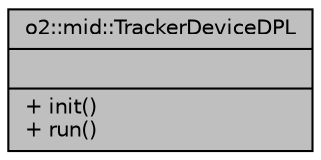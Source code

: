 digraph "o2::mid::TrackerDeviceDPL"
{
 // INTERACTIVE_SVG=YES
  bgcolor="transparent";
  edge [fontname="Helvetica",fontsize="10",labelfontname="Helvetica",labelfontsize="10"];
  node [fontname="Helvetica",fontsize="10",shape=record];
  Node1 [label="{o2::mid::TrackerDeviceDPL\n||+ init()\l+ run()\l}",height=0.2,width=0.4,color="black", fillcolor="grey75", style="filled", fontcolor="black"];
}
